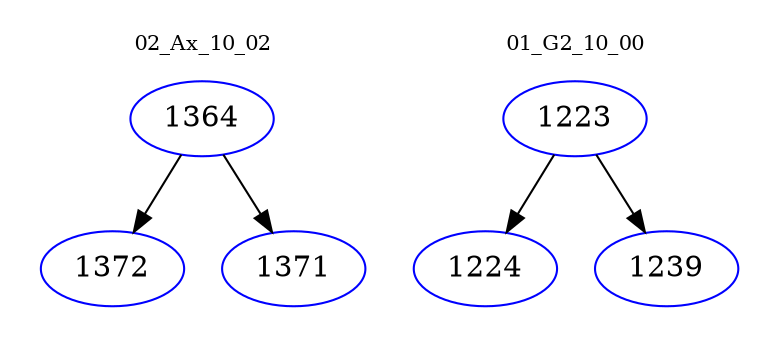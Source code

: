 digraph{
subgraph cluster_0 {
color = white
label = "02_Ax_10_02";
fontsize=10;
T0_1364 [label="1364", color="blue"]
T0_1364 -> T0_1372 [color="black"]
T0_1372 [label="1372", color="blue"]
T0_1364 -> T0_1371 [color="black"]
T0_1371 [label="1371", color="blue"]
}
subgraph cluster_1 {
color = white
label = "01_G2_10_00";
fontsize=10;
T1_1223 [label="1223", color="blue"]
T1_1223 -> T1_1224 [color="black"]
T1_1224 [label="1224", color="blue"]
T1_1223 -> T1_1239 [color="black"]
T1_1239 [label="1239", color="blue"]
}
}
